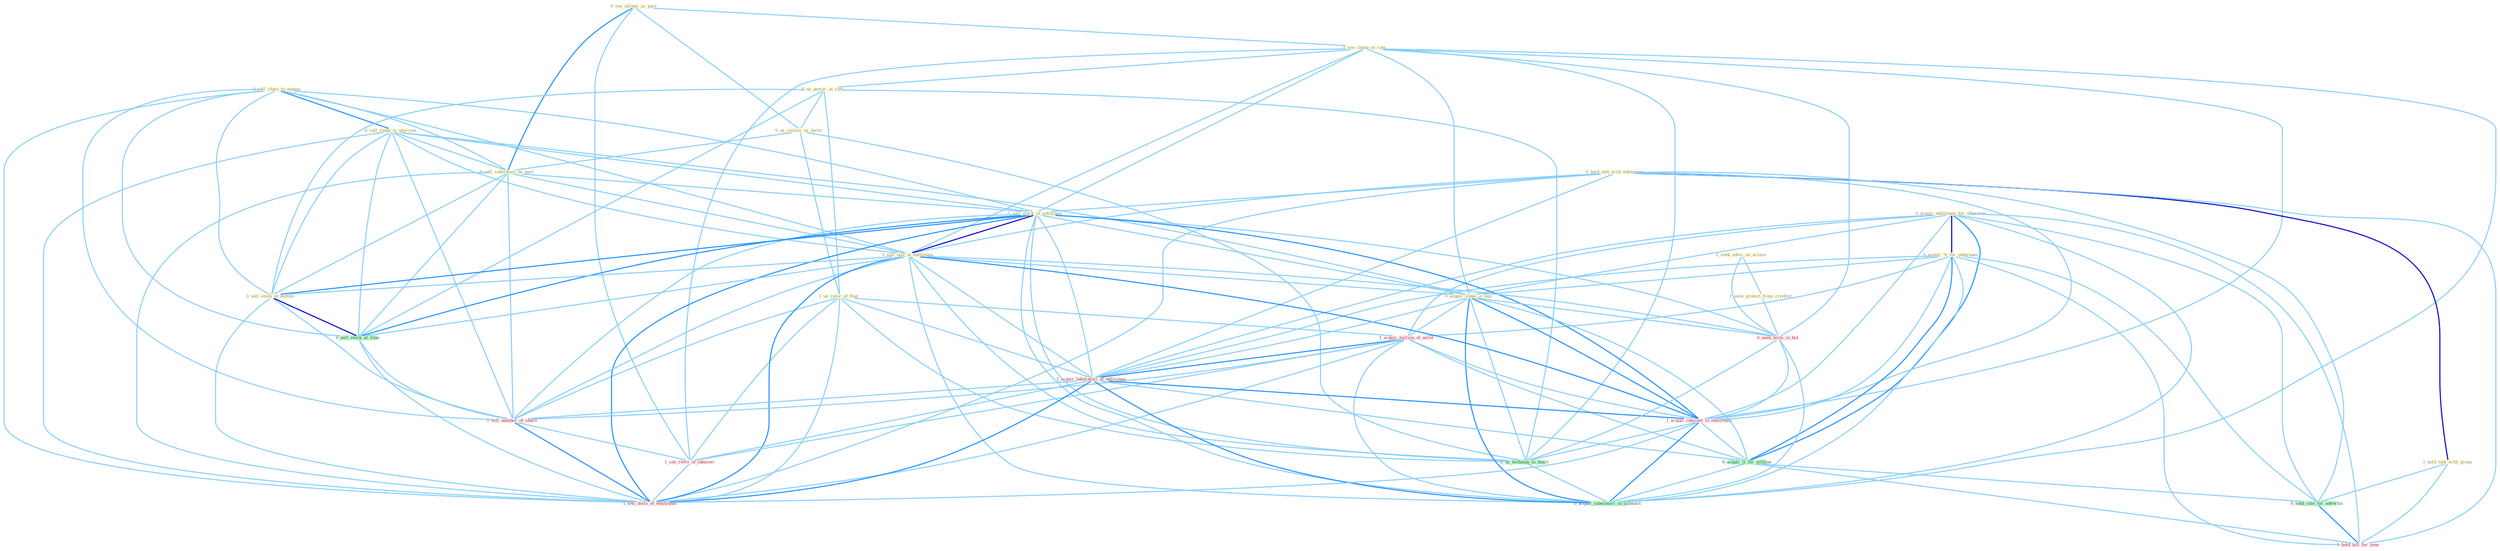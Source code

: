 Graph G{ 
    node
    [shape=polygon,style=filled,width=.5,height=.06,color="#BDFCC9",fixedsize=true,fontsize=4,
    fontcolor="#2f4f4f"];
    {node
    [color="#ffffe0", fontcolor="#8b7d6b"] "0_sell_chain_to_manag " "0_see_allianc_as_part " "0_sell_stake_to_newcom " "1_see_chang_in_rate " "0_acquir_entitynam_for_othernum " "0_us_power_at_rate " "1_seek_advic_on_access " "1_seek_protect_from_creditor " "0_hold_talk_with_entitynam " "0_us_review_as_tactic " "0_acquir_%_for_othernum " "0_sell_subsidiari_as_part " "1_us_color_of_flag " "1_sell_stock_in_entitynam " "1_hold_talk_with_group " "0_sell_unit_in_entitynam " "0_acquir_stake_in_unit " "0_sell_stock_at_bottom "}
{node [color="#fff0f5", fontcolor="#b22222"] "1_acquir_million_of_asset " "1_acquir_laboratori_of_entitynam " "0_seek_term_in_bid " "1_acquir_interest_in_entitynam " "1_sell_number_of_share " "1_see_reviv_of_interest " "1_hold_bill_for_year " "1_sell_divis_of_entitynam "}
edge [color="#B0E2FF"];

	"0_sell_chain_to_manag " -- "0_sell_stake_to_newcom " [w="2", color="#1e90ff" , len=0.8];
	"0_sell_chain_to_manag " -- "0_sell_subsidiari_as_part " [w="1", color="#87cefa" ];
	"0_sell_chain_to_manag " -- "1_sell_stock_in_entitynam " [w="1", color="#87cefa" ];
	"0_sell_chain_to_manag " -- "0_sell_unit_in_entitynam " [w="1", color="#87cefa" ];
	"0_sell_chain_to_manag " -- "0_sell_stock_at_bottom " [w="1", color="#87cefa" ];
	"0_sell_chain_to_manag " -- "0_sell_stock_at_time " [w="1", color="#87cefa" ];
	"0_sell_chain_to_manag " -- "1_sell_number_of_share " [w="1", color="#87cefa" ];
	"0_sell_chain_to_manag " -- "1_sell_divis_of_entitynam " [w="1", color="#87cefa" ];
	"0_see_allianc_as_part " -- "1_see_chang_in_rate " [w="1", color="#87cefa" ];
	"0_see_allianc_as_part " -- "0_us_review_as_tactic " [w="1", color="#87cefa" ];
	"0_see_allianc_as_part " -- "0_sell_subsidiari_as_part " [w="2", color="#1e90ff" , len=0.8];
	"0_see_allianc_as_part " -- "1_see_reviv_of_interest " [w="1", color="#87cefa" ];
	"0_sell_stake_to_newcom " -- "0_sell_subsidiari_as_part " [w="1", color="#87cefa" ];
	"0_sell_stake_to_newcom " -- "1_sell_stock_in_entitynam " [w="1", color="#87cefa" ];
	"0_sell_stake_to_newcom " -- "0_sell_unit_in_entitynam " [w="1", color="#87cefa" ];
	"0_sell_stake_to_newcom " -- "0_acquir_stake_in_unit " [w="1", color="#87cefa" ];
	"0_sell_stake_to_newcom " -- "0_sell_stock_at_bottom " [w="1", color="#87cefa" ];
	"0_sell_stake_to_newcom " -- "0_sell_stock_at_time " [w="1", color="#87cefa" ];
	"0_sell_stake_to_newcom " -- "1_sell_number_of_share " [w="1", color="#87cefa" ];
	"0_sell_stake_to_newcom " -- "1_sell_divis_of_entitynam " [w="1", color="#87cefa" ];
	"1_see_chang_in_rate " -- "0_us_power_at_rate " [w="1", color="#87cefa" ];
	"1_see_chang_in_rate " -- "1_sell_stock_in_entitynam " [w="1", color="#87cefa" ];
	"1_see_chang_in_rate " -- "0_sell_unit_in_entitynam " [w="1", color="#87cefa" ];
	"1_see_chang_in_rate " -- "0_acquir_stake_in_unit " [w="1", color="#87cefa" ];
	"1_see_chang_in_rate " -- "0_seek_term_in_bid " [w="1", color="#87cefa" ];
	"1_see_chang_in_rate " -- "1_acquir_interest_in_entitynam " [w="1", color="#87cefa" ];
	"1_see_chang_in_rate " -- "0_us_techniqu_in_heart " [w="1", color="#87cefa" ];
	"1_see_chang_in_rate " -- "0_acquir_laboratori_in_transact " [w="1", color="#87cefa" ];
	"1_see_chang_in_rate " -- "1_see_reviv_of_interest " [w="1", color="#87cefa" ];
	"0_acquir_entitynam_for_othernum " -- "0_acquir_%_for_othernum " [w="3", color="#0000cd" , len=0.6];
	"0_acquir_entitynam_for_othernum " -- "0_acquir_stake_in_unit " [w="1", color="#87cefa" ];
	"0_acquir_entitynam_for_othernum " -- "1_acquir_million_of_asset " [w="1", color="#87cefa" ];
	"0_acquir_entitynam_for_othernum " -- "1_acquir_laboratori_of_entitynam " [w="1", color="#87cefa" ];
	"0_acquir_entitynam_for_othernum " -- "1_acquir_interest_in_entitynam " [w="1", color="#87cefa" ];
	"0_acquir_entitynam_for_othernum " -- "0_acquir_it_for_million " [w="2", color="#1e90ff" , len=0.8];
	"0_acquir_entitynam_for_othernum " -- "0_hold_rate_for_advertis " [w="1", color="#87cefa" ];
	"0_acquir_entitynam_for_othernum " -- "0_acquir_laboratori_in_transact " [w="1", color="#87cefa" ];
	"0_acquir_entitynam_for_othernum " -- "1_hold_bill_for_year " [w="1", color="#87cefa" ];
	"0_us_power_at_rate " -- "0_us_review_as_tactic " [w="1", color="#87cefa" ];
	"0_us_power_at_rate " -- "1_us_color_of_flag " [w="1", color="#87cefa" ];
	"0_us_power_at_rate " -- "0_sell_stock_at_bottom " [w="1", color="#87cefa" ];
	"0_us_power_at_rate " -- "0_us_techniqu_in_heart " [w="1", color="#87cefa" ];
	"0_us_power_at_rate " -- "0_sell_stock_at_time " [w="1", color="#87cefa" ];
	"1_seek_advic_on_access " -- "1_seek_protect_from_creditor " [w="1", color="#87cefa" ];
	"1_seek_advic_on_access " -- "0_seek_term_in_bid " [w="1", color="#87cefa" ];
	"1_seek_protect_from_creditor " -- "0_seek_term_in_bid " [w="1", color="#87cefa" ];
	"0_hold_talk_with_entitynam " -- "1_sell_stock_in_entitynam " [w="1", color="#87cefa" ];
	"0_hold_talk_with_entitynam " -- "1_hold_talk_with_group " [w="3", color="#0000cd" , len=0.6];
	"0_hold_talk_with_entitynam " -- "0_sell_unit_in_entitynam " [w="1", color="#87cefa" ];
	"0_hold_talk_with_entitynam " -- "1_acquir_laboratori_of_entitynam " [w="1", color="#87cefa" ];
	"0_hold_talk_with_entitynam " -- "1_acquir_interest_in_entitynam " [w="1", color="#87cefa" ];
	"0_hold_talk_with_entitynam " -- "0_hold_rate_for_advertis " [w="1", color="#87cefa" ];
	"0_hold_talk_with_entitynam " -- "1_hold_bill_for_year " [w="1", color="#87cefa" ];
	"0_hold_talk_with_entitynam " -- "1_sell_divis_of_entitynam " [w="1", color="#87cefa" ];
	"0_us_review_as_tactic " -- "0_sell_subsidiari_as_part " [w="1", color="#87cefa" ];
	"0_us_review_as_tactic " -- "1_us_color_of_flag " [w="1", color="#87cefa" ];
	"0_us_review_as_tactic " -- "0_us_techniqu_in_heart " [w="1", color="#87cefa" ];
	"0_acquir_%_for_othernum " -- "0_acquir_stake_in_unit " [w="1", color="#87cefa" ];
	"0_acquir_%_for_othernum " -- "1_acquir_million_of_asset " [w="1", color="#87cefa" ];
	"0_acquir_%_for_othernum " -- "1_acquir_laboratori_of_entitynam " [w="1", color="#87cefa" ];
	"0_acquir_%_for_othernum " -- "1_acquir_interest_in_entitynam " [w="1", color="#87cefa" ];
	"0_acquir_%_for_othernum " -- "0_acquir_it_for_million " [w="2", color="#1e90ff" , len=0.8];
	"0_acquir_%_for_othernum " -- "0_hold_rate_for_advertis " [w="1", color="#87cefa" ];
	"0_acquir_%_for_othernum " -- "0_acquir_laboratori_in_transact " [w="1", color="#87cefa" ];
	"0_acquir_%_for_othernum " -- "1_hold_bill_for_year " [w="1", color="#87cefa" ];
	"0_sell_subsidiari_as_part " -- "1_sell_stock_in_entitynam " [w="1", color="#87cefa" ];
	"0_sell_subsidiari_as_part " -- "0_sell_unit_in_entitynam " [w="1", color="#87cefa" ];
	"0_sell_subsidiari_as_part " -- "0_sell_stock_at_bottom " [w="1", color="#87cefa" ];
	"0_sell_subsidiari_as_part " -- "0_sell_stock_at_time " [w="1", color="#87cefa" ];
	"0_sell_subsidiari_as_part " -- "1_sell_number_of_share " [w="1", color="#87cefa" ];
	"0_sell_subsidiari_as_part " -- "1_sell_divis_of_entitynam " [w="1", color="#87cefa" ];
	"1_us_color_of_flag " -- "1_acquir_million_of_asset " [w="1", color="#87cefa" ];
	"1_us_color_of_flag " -- "1_acquir_laboratori_of_entitynam " [w="1", color="#87cefa" ];
	"1_us_color_of_flag " -- "0_us_techniqu_in_heart " [w="1", color="#87cefa" ];
	"1_us_color_of_flag " -- "1_sell_number_of_share " [w="1", color="#87cefa" ];
	"1_us_color_of_flag " -- "1_see_reviv_of_interest " [w="1", color="#87cefa" ];
	"1_us_color_of_flag " -- "1_sell_divis_of_entitynam " [w="1", color="#87cefa" ];
	"1_sell_stock_in_entitynam " -- "0_sell_unit_in_entitynam " [w="3", color="#0000cd" , len=0.6];
	"1_sell_stock_in_entitynam " -- "0_acquir_stake_in_unit " [w="1", color="#87cefa" ];
	"1_sell_stock_in_entitynam " -- "0_sell_stock_at_bottom " [w="2", color="#1e90ff" , len=0.8];
	"1_sell_stock_in_entitynam " -- "1_acquir_laboratori_of_entitynam " [w="1", color="#87cefa" ];
	"1_sell_stock_in_entitynam " -- "0_seek_term_in_bid " [w="1", color="#87cefa" ];
	"1_sell_stock_in_entitynam " -- "1_acquir_interest_in_entitynam " [w="2", color="#1e90ff" , len=0.8];
	"1_sell_stock_in_entitynam " -- "0_us_techniqu_in_heart " [w="1", color="#87cefa" ];
	"1_sell_stock_in_entitynam " -- "0_acquir_laboratori_in_transact " [w="1", color="#87cefa" ];
	"1_sell_stock_in_entitynam " -- "0_sell_stock_at_time " [w="2", color="#1e90ff" , len=0.8];
	"1_sell_stock_in_entitynam " -- "1_sell_number_of_share " [w="1", color="#87cefa" ];
	"1_sell_stock_in_entitynam " -- "1_sell_divis_of_entitynam " [w="2", color="#1e90ff" , len=0.8];
	"1_hold_talk_with_group " -- "0_hold_rate_for_advertis " [w="1", color="#87cefa" ];
	"1_hold_talk_with_group " -- "1_hold_bill_for_year " [w="1", color="#87cefa" ];
	"0_sell_unit_in_entitynam " -- "0_acquir_stake_in_unit " [w="1", color="#87cefa" ];
	"0_sell_unit_in_entitynam " -- "0_sell_stock_at_bottom " [w="1", color="#87cefa" ];
	"0_sell_unit_in_entitynam " -- "1_acquir_laboratori_of_entitynam " [w="1", color="#87cefa" ];
	"0_sell_unit_in_entitynam " -- "0_seek_term_in_bid " [w="1", color="#87cefa" ];
	"0_sell_unit_in_entitynam " -- "1_acquir_interest_in_entitynam " [w="2", color="#1e90ff" , len=0.8];
	"0_sell_unit_in_entitynam " -- "0_us_techniqu_in_heart " [w="1", color="#87cefa" ];
	"0_sell_unit_in_entitynam " -- "0_acquir_laboratori_in_transact " [w="1", color="#87cefa" ];
	"0_sell_unit_in_entitynam " -- "0_sell_stock_at_time " [w="1", color="#87cefa" ];
	"0_sell_unit_in_entitynam " -- "1_sell_number_of_share " [w="1", color="#87cefa" ];
	"0_sell_unit_in_entitynam " -- "1_sell_divis_of_entitynam " [w="2", color="#1e90ff" , len=0.8];
	"0_acquir_stake_in_unit " -- "1_acquir_million_of_asset " [w="1", color="#87cefa" ];
	"0_acquir_stake_in_unit " -- "1_acquir_laboratori_of_entitynam " [w="1", color="#87cefa" ];
	"0_acquir_stake_in_unit " -- "0_seek_term_in_bid " [w="1", color="#87cefa" ];
	"0_acquir_stake_in_unit " -- "1_acquir_interest_in_entitynam " [w="2", color="#1e90ff" , len=0.8];
	"0_acquir_stake_in_unit " -- "0_us_techniqu_in_heart " [w="1", color="#87cefa" ];
	"0_acquir_stake_in_unit " -- "0_acquir_it_for_million " [w="1", color="#87cefa" ];
	"0_acquir_stake_in_unit " -- "0_acquir_laboratori_in_transact " [w="2", color="#1e90ff" , len=0.8];
	"0_sell_stock_at_bottom " -- "0_sell_stock_at_time " [w="3", color="#0000cd" , len=0.6];
	"0_sell_stock_at_bottom " -- "1_sell_number_of_share " [w="1", color="#87cefa" ];
	"0_sell_stock_at_bottom " -- "1_sell_divis_of_entitynam " [w="1", color="#87cefa" ];
	"1_acquir_million_of_asset " -- "1_acquir_laboratori_of_entitynam " [w="2", color="#1e90ff" , len=0.8];
	"1_acquir_million_of_asset " -- "1_acquir_interest_in_entitynam " [w="1", color="#87cefa" ];
	"1_acquir_million_of_asset " -- "0_acquir_it_for_million " [w="1", color="#87cefa" ];
	"1_acquir_million_of_asset " -- "0_acquir_laboratori_in_transact " [w="1", color="#87cefa" ];
	"1_acquir_million_of_asset " -- "1_sell_number_of_share " [w="1", color="#87cefa" ];
	"1_acquir_million_of_asset " -- "1_see_reviv_of_interest " [w="1", color="#87cefa" ];
	"1_acquir_million_of_asset " -- "1_sell_divis_of_entitynam " [w="1", color="#87cefa" ];
	"1_acquir_laboratori_of_entitynam " -- "1_acquir_interest_in_entitynam " [w="2", color="#1e90ff" , len=0.8];
	"1_acquir_laboratori_of_entitynam " -- "0_acquir_it_for_million " [w="1", color="#87cefa" ];
	"1_acquir_laboratori_of_entitynam " -- "0_acquir_laboratori_in_transact " [w="2", color="#1e90ff" , len=0.8];
	"1_acquir_laboratori_of_entitynam " -- "1_sell_number_of_share " [w="1", color="#87cefa" ];
	"1_acquir_laboratori_of_entitynam " -- "1_see_reviv_of_interest " [w="1", color="#87cefa" ];
	"1_acquir_laboratori_of_entitynam " -- "1_sell_divis_of_entitynam " [w="2", color="#1e90ff" , len=0.8];
	"0_seek_term_in_bid " -- "1_acquir_interest_in_entitynam " [w="1", color="#87cefa" ];
	"0_seek_term_in_bid " -- "0_us_techniqu_in_heart " [w="1", color="#87cefa" ];
	"0_seek_term_in_bid " -- "0_acquir_laboratori_in_transact " [w="1", color="#87cefa" ];
	"1_acquir_interest_in_entitynam " -- "0_us_techniqu_in_heart " [w="1", color="#87cefa" ];
	"1_acquir_interest_in_entitynam " -- "0_acquir_it_for_million " [w="1", color="#87cefa" ];
	"1_acquir_interest_in_entitynam " -- "0_acquir_laboratori_in_transact " [w="2", color="#1e90ff" , len=0.8];
	"1_acquir_interest_in_entitynam " -- "1_sell_divis_of_entitynam " [w="1", color="#87cefa" ];
	"0_us_techniqu_in_heart " -- "0_acquir_laboratori_in_transact " [w="1", color="#87cefa" ];
	"0_acquir_it_for_million " -- "0_hold_rate_for_advertis " [w="1", color="#87cefa" ];
	"0_acquir_it_for_million " -- "0_acquir_laboratori_in_transact " [w="1", color="#87cefa" ];
	"0_acquir_it_for_million " -- "1_hold_bill_for_year " [w="1", color="#87cefa" ];
	"0_hold_rate_for_advertis " -- "1_hold_bill_for_year " [w="2", color="#1e90ff" , len=0.8];
	"0_sell_stock_at_time " -- "1_sell_number_of_share " [w="1", color="#87cefa" ];
	"0_sell_stock_at_time " -- "1_sell_divis_of_entitynam " [w="1", color="#87cefa" ];
	"1_sell_number_of_share " -- "1_see_reviv_of_interest " [w="1", color="#87cefa" ];
	"1_sell_number_of_share " -- "1_sell_divis_of_entitynam " [w="2", color="#1e90ff" , len=0.8];
	"1_see_reviv_of_interest " -- "1_sell_divis_of_entitynam " [w="1", color="#87cefa" ];
}